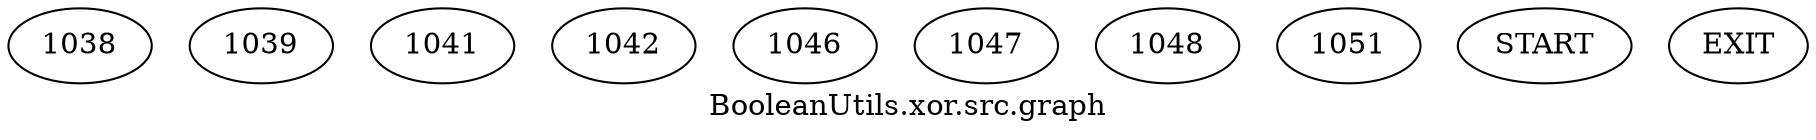 /* --------------------------------------------------- */
/* Generated by Dr. Garbage Control Flow Graph Factory */
/* http://www.drgarbage.com                            */
/* Version: 4.5.0.201508311741                         */
/* Retrieved on: 2020-01-06 14:11:20.701               */
/* --------------------------------------------------- */
digraph "BooleanUtils.xor.src.graph" {
 graph [label="BooleanUtils.xor.src.graph"];
 2 [label="1038" ]
 3 [label="1039" ]
 4 [label="1041" ]
 5 [label="1042" ]
 6 [label="1046" ]
 7 [label="1047" ]
 8 [label="1048" ]
 9 [label="1051" ]
 10 [label="START" ]
 11 [label="EXIT" ]
 10  2
 2  3
 2  4
 4  5
 4  6
 6  7
 8  7
 7  8
 7  9
 3  11
 5  11
 9  11
}
